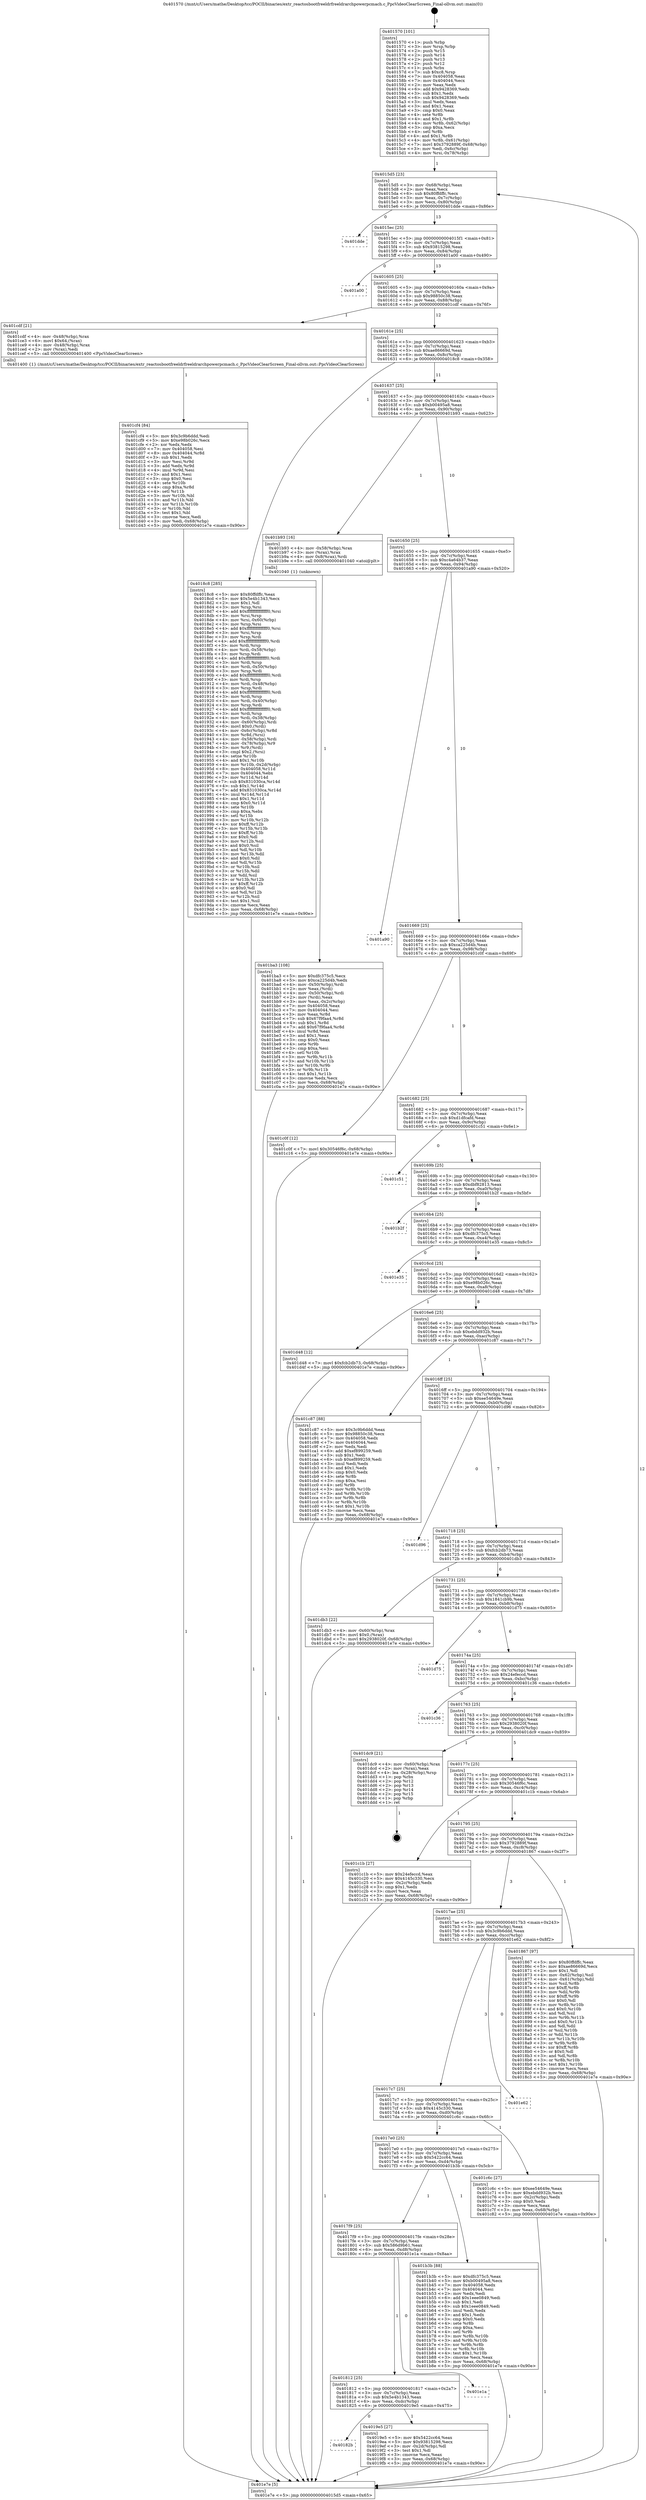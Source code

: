 digraph "0x401570" {
  label = "0x401570 (/mnt/c/Users/mathe/Desktop/tcc/POCII/binaries/extr_reactosbootfreeldrfreeldrarchpowerpcmach.c_PpcVideoClearScreen_Final-ollvm.out::main(0))"
  labelloc = "t"
  node[shape=record]

  Entry [label="",width=0.3,height=0.3,shape=circle,fillcolor=black,style=filled]
  "0x4015d5" [label="{
     0x4015d5 [23]\l
     | [instrs]\l
     &nbsp;&nbsp;0x4015d5 \<+3\>: mov -0x68(%rbp),%eax\l
     &nbsp;&nbsp;0x4015d8 \<+2\>: mov %eax,%ecx\l
     &nbsp;&nbsp;0x4015da \<+6\>: sub $0x80ffdffc,%ecx\l
     &nbsp;&nbsp;0x4015e0 \<+3\>: mov %eax,-0x7c(%rbp)\l
     &nbsp;&nbsp;0x4015e3 \<+3\>: mov %ecx,-0x80(%rbp)\l
     &nbsp;&nbsp;0x4015e6 \<+6\>: je 0000000000401dde \<main+0x86e\>\l
  }"]
  "0x401dde" [label="{
     0x401dde\l
  }", style=dashed]
  "0x4015ec" [label="{
     0x4015ec [25]\l
     | [instrs]\l
     &nbsp;&nbsp;0x4015ec \<+5\>: jmp 00000000004015f1 \<main+0x81\>\l
     &nbsp;&nbsp;0x4015f1 \<+3\>: mov -0x7c(%rbp),%eax\l
     &nbsp;&nbsp;0x4015f4 \<+5\>: sub $0x93815298,%eax\l
     &nbsp;&nbsp;0x4015f9 \<+6\>: mov %eax,-0x84(%rbp)\l
     &nbsp;&nbsp;0x4015ff \<+6\>: je 0000000000401a00 \<main+0x490\>\l
  }"]
  Exit [label="",width=0.3,height=0.3,shape=circle,fillcolor=black,style=filled,peripheries=2]
  "0x401a00" [label="{
     0x401a00\l
  }", style=dashed]
  "0x401605" [label="{
     0x401605 [25]\l
     | [instrs]\l
     &nbsp;&nbsp;0x401605 \<+5\>: jmp 000000000040160a \<main+0x9a\>\l
     &nbsp;&nbsp;0x40160a \<+3\>: mov -0x7c(%rbp),%eax\l
     &nbsp;&nbsp;0x40160d \<+5\>: sub $0x98850c38,%eax\l
     &nbsp;&nbsp;0x401612 \<+6\>: mov %eax,-0x88(%rbp)\l
     &nbsp;&nbsp;0x401618 \<+6\>: je 0000000000401cdf \<main+0x76f\>\l
  }"]
  "0x401cf4" [label="{
     0x401cf4 [84]\l
     | [instrs]\l
     &nbsp;&nbsp;0x401cf4 \<+5\>: mov $0x3c9b6ddd,%edi\l
     &nbsp;&nbsp;0x401cf9 \<+5\>: mov $0xe98b026c,%ecx\l
     &nbsp;&nbsp;0x401cfe \<+2\>: xor %edx,%edx\l
     &nbsp;&nbsp;0x401d00 \<+7\>: mov 0x404058,%esi\l
     &nbsp;&nbsp;0x401d07 \<+8\>: mov 0x404044,%r8d\l
     &nbsp;&nbsp;0x401d0f \<+3\>: sub $0x1,%edx\l
     &nbsp;&nbsp;0x401d12 \<+3\>: mov %esi,%r9d\l
     &nbsp;&nbsp;0x401d15 \<+3\>: add %edx,%r9d\l
     &nbsp;&nbsp;0x401d18 \<+4\>: imul %r9d,%esi\l
     &nbsp;&nbsp;0x401d1c \<+3\>: and $0x1,%esi\l
     &nbsp;&nbsp;0x401d1f \<+3\>: cmp $0x0,%esi\l
     &nbsp;&nbsp;0x401d22 \<+4\>: sete %r10b\l
     &nbsp;&nbsp;0x401d26 \<+4\>: cmp $0xa,%r8d\l
     &nbsp;&nbsp;0x401d2a \<+4\>: setl %r11b\l
     &nbsp;&nbsp;0x401d2e \<+3\>: mov %r10b,%bl\l
     &nbsp;&nbsp;0x401d31 \<+3\>: and %r11b,%bl\l
     &nbsp;&nbsp;0x401d34 \<+3\>: xor %r11b,%r10b\l
     &nbsp;&nbsp;0x401d37 \<+3\>: or %r10b,%bl\l
     &nbsp;&nbsp;0x401d3a \<+3\>: test $0x1,%bl\l
     &nbsp;&nbsp;0x401d3d \<+3\>: cmovne %ecx,%edi\l
     &nbsp;&nbsp;0x401d40 \<+3\>: mov %edi,-0x68(%rbp)\l
     &nbsp;&nbsp;0x401d43 \<+5\>: jmp 0000000000401e7e \<main+0x90e\>\l
  }"]
  "0x401cdf" [label="{
     0x401cdf [21]\l
     | [instrs]\l
     &nbsp;&nbsp;0x401cdf \<+4\>: mov -0x48(%rbp),%rax\l
     &nbsp;&nbsp;0x401ce3 \<+6\>: movl $0x64,(%rax)\l
     &nbsp;&nbsp;0x401ce9 \<+4\>: mov -0x48(%rbp),%rax\l
     &nbsp;&nbsp;0x401ced \<+2\>: mov (%rax),%edi\l
     &nbsp;&nbsp;0x401cef \<+5\>: call 0000000000401400 \<PpcVideoClearScreen\>\l
     | [calls]\l
     &nbsp;&nbsp;0x401400 \{1\} (/mnt/c/Users/mathe/Desktop/tcc/POCII/binaries/extr_reactosbootfreeldrfreeldrarchpowerpcmach.c_PpcVideoClearScreen_Final-ollvm.out::PpcVideoClearScreen)\l
  }"]
  "0x40161e" [label="{
     0x40161e [25]\l
     | [instrs]\l
     &nbsp;&nbsp;0x40161e \<+5\>: jmp 0000000000401623 \<main+0xb3\>\l
     &nbsp;&nbsp;0x401623 \<+3\>: mov -0x7c(%rbp),%eax\l
     &nbsp;&nbsp;0x401626 \<+5\>: sub $0xae86669d,%eax\l
     &nbsp;&nbsp;0x40162b \<+6\>: mov %eax,-0x8c(%rbp)\l
     &nbsp;&nbsp;0x401631 \<+6\>: je 00000000004018c8 \<main+0x358\>\l
  }"]
  "0x401ba3" [label="{
     0x401ba3 [108]\l
     | [instrs]\l
     &nbsp;&nbsp;0x401ba3 \<+5\>: mov $0xdfc375c5,%ecx\l
     &nbsp;&nbsp;0x401ba8 \<+5\>: mov $0xca225d4b,%edx\l
     &nbsp;&nbsp;0x401bad \<+4\>: mov -0x50(%rbp),%rdi\l
     &nbsp;&nbsp;0x401bb1 \<+2\>: mov %eax,(%rdi)\l
     &nbsp;&nbsp;0x401bb3 \<+4\>: mov -0x50(%rbp),%rdi\l
     &nbsp;&nbsp;0x401bb7 \<+2\>: mov (%rdi),%eax\l
     &nbsp;&nbsp;0x401bb9 \<+3\>: mov %eax,-0x2c(%rbp)\l
     &nbsp;&nbsp;0x401bbc \<+7\>: mov 0x404058,%eax\l
     &nbsp;&nbsp;0x401bc3 \<+7\>: mov 0x404044,%esi\l
     &nbsp;&nbsp;0x401bca \<+3\>: mov %eax,%r8d\l
     &nbsp;&nbsp;0x401bcd \<+7\>: sub $0x67f9faa4,%r8d\l
     &nbsp;&nbsp;0x401bd4 \<+4\>: sub $0x1,%r8d\l
     &nbsp;&nbsp;0x401bd8 \<+7\>: add $0x67f9faa4,%r8d\l
     &nbsp;&nbsp;0x401bdf \<+4\>: imul %r8d,%eax\l
     &nbsp;&nbsp;0x401be3 \<+3\>: and $0x1,%eax\l
     &nbsp;&nbsp;0x401be6 \<+3\>: cmp $0x0,%eax\l
     &nbsp;&nbsp;0x401be9 \<+4\>: sete %r9b\l
     &nbsp;&nbsp;0x401bed \<+3\>: cmp $0xa,%esi\l
     &nbsp;&nbsp;0x401bf0 \<+4\>: setl %r10b\l
     &nbsp;&nbsp;0x401bf4 \<+3\>: mov %r9b,%r11b\l
     &nbsp;&nbsp;0x401bf7 \<+3\>: and %r10b,%r11b\l
     &nbsp;&nbsp;0x401bfa \<+3\>: xor %r10b,%r9b\l
     &nbsp;&nbsp;0x401bfd \<+3\>: or %r9b,%r11b\l
     &nbsp;&nbsp;0x401c00 \<+4\>: test $0x1,%r11b\l
     &nbsp;&nbsp;0x401c04 \<+3\>: cmovne %edx,%ecx\l
     &nbsp;&nbsp;0x401c07 \<+3\>: mov %ecx,-0x68(%rbp)\l
     &nbsp;&nbsp;0x401c0a \<+5\>: jmp 0000000000401e7e \<main+0x90e\>\l
  }"]
  "0x4018c8" [label="{
     0x4018c8 [285]\l
     | [instrs]\l
     &nbsp;&nbsp;0x4018c8 \<+5\>: mov $0x80ffdffc,%eax\l
     &nbsp;&nbsp;0x4018cd \<+5\>: mov $0x5e4b1343,%ecx\l
     &nbsp;&nbsp;0x4018d2 \<+2\>: mov $0x1,%dl\l
     &nbsp;&nbsp;0x4018d4 \<+3\>: mov %rsp,%rsi\l
     &nbsp;&nbsp;0x4018d7 \<+4\>: add $0xfffffffffffffff0,%rsi\l
     &nbsp;&nbsp;0x4018db \<+3\>: mov %rsi,%rsp\l
     &nbsp;&nbsp;0x4018de \<+4\>: mov %rsi,-0x60(%rbp)\l
     &nbsp;&nbsp;0x4018e2 \<+3\>: mov %rsp,%rsi\l
     &nbsp;&nbsp;0x4018e5 \<+4\>: add $0xfffffffffffffff0,%rsi\l
     &nbsp;&nbsp;0x4018e9 \<+3\>: mov %rsi,%rsp\l
     &nbsp;&nbsp;0x4018ec \<+3\>: mov %rsp,%rdi\l
     &nbsp;&nbsp;0x4018ef \<+4\>: add $0xfffffffffffffff0,%rdi\l
     &nbsp;&nbsp;0x4018f3 \<+3\>: mov %rdi,%rsp\l
     &nbsp;&nbsp;0x4018f6 \<+4\>: mov %rdi,-0x58(%rbp)\l
     &nbsp;&nbsp;0x4018fa \<+3\>: mov %rsp,%rdi\l
     &nbsp;&nbsp;0x4018fd \<+4\>: add $0xfffffffffffffff0,%rdi\l
     &nbsp;&nbsp;0x401901 \<+3\>: mov %rdi,%rsp\l
     &nbsp;&nbsp;0x401904 \<+4\>: mov %rdi,-0x50(%rbp)\l
     &nbsp;&nbsp;0x401908 \<+3\>: mov %rsp,%rdi\l
     &nbsp;&nbsp;0x40190b \<+4\>: add $0xfffffffffffffff0,%rdi\l
     &nbsp;&nbsp;0x40190f \<+3\>: mov %rdi,%rsp\l
     &nbsp;&nbsp;0x401912 \<+4\>: mov %rdi,-0x48(%rbp)\l
     &nbsp;&nbsp;0x401916 \<+3\>: mov %rsp,%rdi\l
     &nbsp;&nbsp;0x401919 \<+4\>: add $0xfffffffffffffff0,%rdi\l
     &nbsp;&nbsp;0x40191d \<+3\>: mov %rdi,%rsp\l
     &nbsp;&nbsp;0x401920 \<+4\>: mov %rdi,-0x40(%rbp)\l
     &nbsp;&nbsp;0x401924 \<+3\>: mov %rsp,%rdi\l
     &nbsp;&nbsp;0x401927 \<+4\>: add $0xfffffffffffffff0,%rdi\l
     &nbsp;&nbsp;0x40192b \<+3\>: mov %rdi,%rsp\l
     &nbsp;&nbsp;0x40192e \<+4\>: mov %rdi,-0x38(%rbp)\l
     &nbsp;&nbsp;0x401932 \<+4\>: mov -0x60(%rbp),%rdi\l
     &nbsp;&nbsp;0x401936 \<+6\>: movl $0x0,(%rdi)\l
     &nbsp;&nbsp;0x40193c \<+4\>: mov -0x6c(%rbp),%r8d\l
     &nbsp;&nbsp;0x401940 \<+3\>: mov %r8d,(%rsi)\l
     &nbsp;&nbsp;0x401943 \<+4\>: mov -0x58(%rbp),%rdi\l
     &nbsp;&nbsp;0x401947 \<+4\>: mov -0x78(%rbp),%r9\l
     &nbsp;&nbsp;0x40194b \<+3\>: mov %r9,(%rdi)\l
     &nbsp;&nbsp;0x40194e \<+3\>: cmpl $0x2,(%rsi)\l
     &nbsp;&nbsp;0x401951 \<+4\>: setne %r10b\l
     &nbsp;&nbsp;0x401955 \<+4\>: and $0x1,%r10b\l
     &nbsp;&nbsp;0x401959 \<+4\>: mov %r10b,-0x2d(%rbp)\l
     &nbsp;&nbsp;0x40195d \<+8\>: mov 0x404058,%r11d\l
     &nbsp;&nbsp;0x401965 \<+7\>: mov 0x404044,%ebx\l
     &nbsp;&nbsp;0x40196c \<+3\>: mov %r11d,%r14d\l
     &nbsp;&nbsp;0x40196f \<+7\>: sub $0x831030ca,%r14d\l
     &nbsp;&nbsp;0x401976 \<+4\>: sub $0x1,%r14d\l
     &nbsp;&nbsp;0x40197a \<+7\>: add $0x831030ca,%r14d\l
     &nbsp;&nbsp;0x401981 \<+4\>: imul %r14d,%r11d\l
     &nbsp;&nbsp;0x401985 \<+4\>: and $0x1,%r11d\l
     &nbsp;&nbsp;0x401989 \<+4\>: cmp $0x0,%r11d\l
     &nbsp;&nbsp;0x40198d \<+4\>: sete %r10b\l
     &nbsp;&nbsp;0x401991 \<+3\>: cmp $0xa,%ebx\l
     &nbsp;&nbsp;0x401994 \<+4\>: setl %r15b\l
     &nbsp;&nbsp;0x401998 \<+3\>: mov %r10b,%r12b\l
     &nbsp;&nbsp;0x40199b \<+4\>: xor $0xff,%r12b\l
     &nbsp;&nbsp;0x40199f \<+3\>: mov %r15b,%r13b\l
     &nbsp;&nbsp;0x4019a2 \<+4\>: xor $0xff,%r13b\l
     &nbsp;&nbsp;0x4019a6 \<+3\>: xor $0x0,%dl\l
     &nbsp;&nbsp;0x4019a9 \<+3\>: mov %r12b,%sil\l
     &nbsp;&nbsp;0x4019ac \<+4\>: and $0x0,%sil\l
     &nbsp;&nbsp;0x4019b0 \<+3\>: and %dl,%r10b\l
     &nbsp;&nbsp;0x4019b3 \<+3\>: mov %r13b,%dil\l
     &nbsp;&nbsp;0x4019b6 \<+4\>: and $0x0,%dil\l
     &nbsp;&nbsp;0x4019ba \<+3\>: and %dl,%r15b\l
     &nbsp;&nbsp;0x4019bd \<+3\>: or %r10b,%sil\l
     &nbsp;&nbsp;0x4019c0 \<+3\>: or %r15b,%dil\l
     &nbsp;&nbsp;0x4019c3 \<+3\>: xor %dil,%sil\l
     &nbsp;&nbsp;0x4019c6 \<+3\>: or %r13b,%r12b\l
     &nbsp;&nbsp;0x4019c9 \<+4\>: xor $0xff,%r12b\l
     &nbsp;&nbsp;0x4019cd \<+3\>: or $0x0,%dl\l
     &nbsp;&nbsp;0x4019d0 \<+3\>: and %dl,%r12b\l
     &nbsp;&nbsp;0x4019d3 \<+3\>: or %r12b,%sil\l
     &nbsp;&nbsp;0x4019d6 \<+4\>: test $0x1,%sil\l
     &nbsp;&nbsp;0x4019da \<+3\>: cmovne %ecx,%eax\l
     &nbsp;&nbsp;0x4019dd \<+3\>: mov %eax,-0x68(%rbp)\l
     &nbsp;&nbsp;0x4019e0 \<+5\>: jmp 0000000000401e7e \<main+0x90e\>\l
  }"]
  "0x401637" [label="{
     0x401637 [25]\l
     | [instrs]\l
     &nbsp;&nbsp;0x401637 \<+5\>: jmp 000000000040163c \<main+0xcc\>\l
     &nbsp;&nbsp;0x40163c \<+3\>: mov -0x7c(%rbp),%eax\l
     &nbsp;&nbsp;0x40163f \<+5\>: sub $0xb00495a8,%eax\l
     &nbsp;&nbsp;0x401644 \<+6\>: mov %eax,-0x90(%rbp)\l
     &nbsp;&nbsp;0x40164a \<+6\>: je 0000000000401b93 \<main+0x623\>\l
  }"]
  "0x40182b" [label="{
     0x40182b\l
  }", style=dashed]
  "0x401b93" [label="{
     0x401b93 [16]\l
     | [instrs]\l
     &nbsp;&nbsp;0x401b93 \<+4\>: mov -0x58(%rbp),%rax\l
     &nbsp;&nbsp;0x401b97 \<+3\>: mov (%rax),%rax\l
     &nbsp;&nbsp;0x401b9a \<+4\>: mov 0x8(%rax),%rdi\l
     &nbsp;&nbsp;0x401b9e \<+5\>: call 0000000000401040 \<atoi@plt\>\l
     | [calls]\l
     &nbsp;&nbsp;0x401040 \{1\} (unknown)\l
  }"]
  "0x401650" [label="{
     0x401650 [25]\l
     | [instrs]\l
     &nbsp;&nbsp;0x401650 \<+5\>: jmp 0000000000401655 \<main+0xe5\>\l
     &nbsp;&nbsp;0x401655 \<+3\>: mov -0x7c(%rbp),%eax\l
     &nbsp;&nbsp;0x401658 \<+5\>: sub $0xc4a64b37,%eax\l
     &nbsp;&nbsp;0x40165d \<+6\>: mov %eax,-0x94(%rbp)\l
     &nbsp;&nbsp;0x401663 \<+6\>: je 0000000000401a90 \<main+0x520\>\l
  }"]
  "0x4019e5" [label="{
     0x4019e5 [27]\l
     | [instrs]\l
     &nbsp;&nbsp;0x4019e5 \<+5\>: mov $0x5422cc64,%eax\l
     &nbsp;&nbsp;0x4019ea \<+5\>: mov $0x93815298,%ecx\l
     &nbsp;&nbsp;0x4019ef \<+3\>: mov -0x2d(%rbp),%dl\l
     &nbsp;&nbsp;0x4019f2 \<+3\>: test $0x1,%dl\l
     &nbsp;&nbsp;0x4019f5 \<+3\>: cmovne %ecx,%eax\l
     &nbsp;&nbsp;0x4019f8 \<+3\>: mov %eax,-0x68(%rbp)\l
     &nbsp;&nbsp;0x4019fb \<+5\>: jmp 0000000000401e7e \<main+0x90e\>\l
  }"]
  "0x401a90" [label="{
     0x401a90\l
  }", style=dashed]
  "0x401669" [label="{
     0x401669 [25]\l
     | [instrs]\l
     &nbsp;&nbsp;0x401669 \<+5\>: jmp 000000000040166e \<main+0xfe\>\l
     &nbsp;&nbsp;0x40166e \<+3\>: mov -0x7c(%rbp),%eax\l
     &nbsp;&nbsp;0x401671 \<+5\>: sub $0xca225d4b,%eax\l
     &nbsp;&nbsp;0x401676 \<+6\>: mov %eax,-0x98(%rbp)\l
     &nbsp;&nbsp;0x40167c \<+6\>: je 0000000000401c0f \<main+0x69f\>\l
  }"]
  "0x401812" [label="{
     0x401812 [25]\l
     | [instrs]\l
     &nbsp;&nbsp;0x401812 \<+5\>: jmp 0000000000401817 \<main+0x2a7\>\l
     &nbsp;&nbsp;0x401817 \<+3\>: mov -0x7c(%rbp),%eax\l
     &nbsp;&nbsp;0x40181a \<+5\>: sub $0x5e4b1343,%eax\l
     &nbsp;&nbsp;0x40181f \<+6\>: mov %eax,-0xdc(%rbp)\l
     &nbsp;&nbsp;0x401825 \<+6\>: je 00000000004019e5 \<main+0x475\>\l
  }"]
  "0x401c0f" [label="{
     0x401c0f [12]\l
     | [instrs]\l
     &nbsp;&nbsp;0x401c0f \<+7\>: movl $0x30546f6c,-0x68(%rbp)\l
     &nbsp;&nbsp;0x401c16 \<+5\>: jmp 0000000000401e7e \<main+0x90e\>\l
  }"]
  "0x401682" [label="{
     0x401682 [25]\l
     | [instrs]\l
     &nbsp;&nbsp;0x401682 \<+5\>: jmp 0000000000401687 \<main+0x117\>\l
     &nbsp;&nbsp;0x401687 \<+3\>: mov -0x7c(%rbp),%eax\l
     &nbsp;&nbsp;0x40168a \<+5\>: sub $0xd1dfcafd,%eax\l
     &nbsp;&nbsp;0x40168f \<+6\>: mov %eax,-0x9c(%rbp)\l
     &nbsp;&nbsp;0x401695 \<+6\>: je 0000000000401c51 \<main+0x6e1\>\l
  }"]
  "0x401e1a" [label="{
     0x401e1a\l
  }", style=dashed]
  "0x401c51" [label="{
     0x401c51\l
  }", style=dashed]
  "0x40169b" [label="{
     0x40169b [25]\l
     | [instrs]\l
     &nbsp;&nbsp;0x40169b \<+5\>: jmp 00000000004016a0 \<main+0x130\>\l
     &nbsp;&nbsp;0x4016a0 \<+3\>: mov -0x7c(%rbp),%eax\l
     &nbsp;&nbsp;0x4016a3 \<+5\>: sub $0xdbf82813,%eax\l
     &nbsp;&nbsp;0x4016a8 \<+6\>: mov %eax,-0xa0(%rbp)\l
     &nbsp;&nbsp;0x4016ae \<+6\>: je 0000000000401b2f \<main+0x5bf\>\l
  }"]
  "0x4017f9" [label="{
     0x4017f9 [25]\l
     | [instrs]\l
     &nbsp;&nbsp;0x4017f9 \<+5\>: jmp 00000000004017fe \<main+0x28e\>\l
     &nbsp;&nbsp;0x4017fe \<+3\>: mov -0x7c(%rbp),%eax\l
     &nbsp;&nbsp;0x401801 \<+5\>: sub $0x586d9b61,%eax\l
     &nbsp;&nbsp;0x401806 \<+6\>: mov %eax,-0xd8(%rbp)\l
     &nbsp;&nbsp;0x40180c \<+6\>: je 0000000000401e1a \<main+0x8aa\>\l
  }"]
  "0x401b2f" [label="{
     0x401b2f\l
  }", style=dashed]
  "0x4016b4" [label="{
     0x4016b4 [25]\l
     | [instrs]\l
     &nbsp;&nbsp;0x4016b4 \<+5\>: jmp 00000000004016b9 \<main+0x149\>\l
     &nbsp;&nbsp;0x4016b9 \<+3\>: mov -0x7c(%rbp),%eax\l
     &nbsp;&nbsp;0x4016bc \<+5\>: sub $0xdfc375c5,%eax\l
     &nbsp;&nbsp;0x4016c1 \<+6\>: mov %eax,-0xa4(%rbp)\l
     &nbsp;&nbsp;0x4016c7 \<+6\>: je 0000000000401e35 \<main+0x8c5\>\l
  }"]
  "0x401b3b" [label="{
     0x401b3b [88]\l
     | [instrs]\l
     &nbsp;&nbsp;0x401b3b \<+5\>: mov $0xdfc375c5,%eax\l
     &nbsp;&nbsp;0x401b40 \<+5\>: mov $0xb00495a8,%ecx\l
     &nbsp;&nbsp;0x401b45 \<+7\>: mov 0x404058,%edx\l
     &nbsp;&nbsp;0x401b4c \<+7\>: mov 0x404044,%esi\l
     &nbsp;&nbsp;0x401b53 \<+2\>: mov %edx,%edi\l
     &nbsp;&nbsp;0x401b55 \<+6\>: add $0x1eee0849,%edi\l
     &nbsp;&nbsp;0x401b5b \<+3\>: sub $0x1,%edi\l
     &nbsp;&nbsp;0x401b5e \<+6\>: sub $0x1eee0849,%edi\l
     &nbsp;&nbsp;0x401b64 \<+3\>: imul %edi,%edx\l
     &nbsp;&nbsp;0x401b67 \<+3\>: and $0x1,%edx\l
     &nbsp;&nbsp;0x401b6a \<+3\>: cmp $0x0,%edx\l
     &nbsp;&nbsp;0x401b6d \<+4\>: sete %r8b\l
     &nbsp;&nbsp;0x401b71 \<+3\>: cmp $0xa,%esi\l
     &nbsp;&nbsp;0x401b74 \<+4\>: setl %r9b\l
     &nbsp;&nbsp;0x401b78 \<+3\>: mov %r8b,%r10b\l
     &nbsp;&nbsp;0x401b7b \<+3\>: and %r9b,%r10b\l
     &nbsp;&nbsp;0x401b7e \<+3\>: xor %r9b,%r8b\l
     &nbsp;&nbsp;0x401b81 \<+3\>: or %r8b,%r10b\l
     &nbsp;&nbsp;0x401b84 \<+4\>: test $0x1,%r10b\l
     &nbsp;&nbsp;0x401b88 \<+3\>: cmovne %ecx,%eax\l
     &nbsp;&nbsp;0x401b8b \<+3\>: mov %eax,-0x68(%rbp)\l
     &nbsp;&nbsp;0x401b8e \<+5\>: jmp 0000000000401e7e \<main+0x90e\>\l
  }"]
  "0x401e35" [label="{
     0x401e35\l
  }", style=dashed]
  "0x4016cd" [label="{
     0x4016cd [25]\l
     | [instrs]\l
     &nbsp;&nbsp;0x4016cd \<+5\>: jmp 00000000004016d2 \<main+0x162\>\l
     &nbsp;&nbsp;0x4016d2 \<+3\>: mov -0x7c(%rbp),%eax\l
     &nbsp;&nbsp;0x4016d5 \<+5\>: sub $0xe98b026c,%eax\l
     &nbsp;&nbsp;0x4016da \<+6\>: mov %eax,-0xa8(%rbp)\l
     &nbsp;&nbsp;0x4016e0 \<+6\>: je 0000000000401d48 \<main+0x7d8\>\l
  }"]
  "0x4017e0" [label="{
     0x4017e0 [25]\l
     | [instrs]\l
     &nbsp;&nbsp;0x4017e0 \<+5\>: jmp 00000000004017e5 \<main+0x275\>\l
     &nbsp;&nbsp;0x4017e5 \<+3\>: mov -0x7c(%rbp),%eax\l
     &nbsp;&nbsp;0x4017e8 \<+5\>: sub $0x5422cc64,%eax\l
     &nbsp;&nbsp;0x4017ed \<+6\>: mov %eax,-0xd4(%rbp)\l
     &nbsp;&nbsp;0x4017f3 \<+6\>: je 0000000000401b3b \<main+0x5cb\>\l
  }"]
  "0x401d48" [label="{
     0x401d48 [12]\l
     | [instrs]\l
     &nbsp;&nbsp;0x401d48 \<+7\>: movl $0xfcb2db73,-0x68(%rbp)\l
     &nbsp;&nbsp;0x401d4f \<+5\>: jmp 0000000000401e7e \<main+0x90e\>\l
  }"]
  "0x4016e6" [label="{
     0x4016e6 [25]\l
     | [instrs]\l
     &nbsp;&nbsp;0x4016e6 \<+5\>: jmp 00000000004016eb \<main+0x17b\>\l
     &nbsp;&nbsp;0x4016eb \<+3\>: mov -0x7c(%rbp),%eax\l
     &nbsp;&nbsp;0x4016ee \<+5\>: sub $0xebdd932b,%eax\l
     &nbsp;&nbsp;0x4016f3 \<+6\>: mov %eax,-0xac(%rbp)\l
     &nbsp;&nbsp;0x4016f9 \<+6\>: je 0000000000401c87 \<main+0x717\>\l
  }"]
  "0x401c6c" [label="{
     0x401c6c [27]\l
     | [instrs]\l
     &nbsp;&nbsp;0x401c6c \<+5\>: mov $0xee54649e,%eax\l
     &nbsp;&nbsp;0x401c71 \<+5\>: mov $0xebdd932b,%ecx\l
     &nbsp;&nbsp;0x401c76 \<+3\>: mov -0x2c(%rbp),%edx\l
     &nbsp;&nbsp;0x401c79 \<+3\>: cmp $0x0,%edx\l
     &nbsp;&nbsp;0x401c7c \<+3\>: cmove %ecx,%eax\l
     &nbsp;&nbsp;0x401c7f \<+3\>: mov %eax,-0x68(%rbp)\l
     &nbsp;&nbsp;0x401c82 \<+5\>: jmp 0000000000401e7e \<main+0x90e\>\l
  }"]
  "0x401c87" [label="{
     0x401c87 [88]\l
     | [instrs]\l
     &nbsp;&nbsp;0x401c87 \<+5\>: mov $0x3c9b6ddd,%eax\l
     &nbsp;&nbsp;0x401c8c \<+5\>: mov $0x98850c38,%ecx\l
     &nbsp;&nbsp;0x401c91 \<+7\>: mov 0x404058,%edx\l
     &nbsp;&nbsp;0x401c98 \<+7\>: mov 0x404044,%esi\l
     &nbsp;&nbsp;0x401c9f \<+2\>: mov %edx,%edi\l
     &nbsp;&nbsp;0x401ca1 \<+6\>: add $0xef899259,%edi\l
     &nbsp;&nbsp;0x401ca7 \<+3\>: sub $0x1,%edi\l
     &nbsp;&nbsp;0x401caa \<+6\>: sub $0xef899259,%edi\l
     &nbsp;&nbsp;0x401cb0 \<+3\>: imul %edi,%edx\l
     &nbsp;&nbsp;0x401cb3 \<+3\>: and $0x1,%edx\l
     &nbsp;&nbsp;0x401cb6 \<+3\>: cmp $0x0,%edx\l
     &nbsp;&nbsp;0x401cb9 \<+4\>: sete %r8b\l
     &nbsp;&nbsp;0x401cbd \<+3\>: cmp $0xa,%esi\l
     &nbsp;&nbsp;0x401cc0 \<+4\>: setl %r9b\l
     &nbsp;&nbsp;0x401cc4 \<+3\>: mov %r8b,%r10b\l
     &nbsp;&nbsp;0x401cc7 \<+3\>: and %r9b,%r10b\l
     &nbsp;&nbsp;0x401cca \<+3\>: xor %r9b,%r8b\l
     &nbsp;&nbsp;0x401ccd \<+3\>: or %r8b,%r10b\l
     &nbsp;&nbsp;0x401cd0 \<+4\>: test $0x1,%r10b\l
     &nbsp;&nbsp;0x401cd4 \<+3\>: cmovne %ecx,%eax\l
     &nbsp;&nbsp;0x401cd7 \<+3\>: mov %eax,-0x68(%rbp)\l
     &nbsp;&nbsp;0x401cda \<+5\>: jmp 0000000000401e7e \<main+0x90e\>\l
  }"]
  "0x4016ff" [label="{
     0x4016ff [25]\l
     | [instrs]\l
     &nbsp;&nbsp;0x4016ff \<+5\>: jmp 0000000000401704 \<main+0x194\>\l
     &nbsp;&nbsp;0x401704 \<+3\>: mov -0x7c(%rbp),%eax\l
     &nbsp;&nbsp;0x401707 \<+5\>: sub $0xee54649e,%eax\l
     &nbsp;&nbsp;0x40170c \<+6\>: mov %eax,-0xb0(%rbp)\l
     &nbsp;&nbsp;0x401712 \<+6\>: je 0000000000401d96 \<main+0x826\>\l
  }"]
  "0x4017c7" [label="{
     0x4017c7 [25]\l
     | [instrs]\l
     &nbsp;&nbsp;0x4017c7 \<+5\>: jmp 00000000004017cc \<main+0x25c\>\l
     &nbsp;&nbsp;0x4017cc \<+3\>: mov -0x7c(%rbp),%eax\l
     &nbsp;&nbsp;0x4017cf \<+5\>: sub $0x4145c330,%eax\l
     &nbsp;&nbsp;0x4017d4 \<+6\>: mov %eax,-0xd0(%rbp)\l
     &nbsp;&nbsp;0x4017da \<+6\>: je 0000000000401c6c \<main+0x6fc\>\l
  }"]
  "0x401d96" [label="{
     0x401d96\l
  }", style=dashed]
  "0x401718" [label="{
     0x401718 [25]\l
     | [instrs]\l
     &nbsp;&nbsp;0x401718 \<+5\>: jmp 000000000040171d \<main+0x1ad\>\l
     &nbsp;&nbsp;0x40171d \<+3\>: mov -0x7c(%rbp),%eax\l
     &nbsp;&nbsp;0x401720 \<+5\>: sub $0xfcb2db73,%eax\l
     &nbsp;&nbsp;0x401725 \<+6\>: mov %eax,-0xb4(%rbp)\l
     &nbsp;&nbsp;0x40172b \<+6\>: je 0000000000401db3 \<main+0x843\>\l
  }"]
  "0x401e62" [label="{
     0x401e62\l
  }", style=dashed]
  "0x401db3" [label="{
     0x401db3 [22]\l
     | [instrs]\l
     &nbsp;&nbsp;0x401db3 \<+4\>: mov -0x60(%rbp),%rax\l
     &nbsp;&nbsp;0x401db7 \<+6\>: movl $0x0,(%rax)\l
     &nbsp;&nbsp;0x401dbd \<+7\>: movl $0x2938020f,-0x68(%rbp)\l
     &nbsp;&nbsp;0x401dc4 \<+5\>: jmp 0000000000401e7e \<main+0x90e\>\l
  }"]
  "0x401731" [label="{
     0x401731 [25]\l
     | [instrs]\l
     &nbsp;&nbsp;0x401731 \<+5\>: jmp 0000000000401736 \<main+0x1c6\>\l
     &nbsp;&nbsp;0x401736 \<+3\>: mov -0x7c(%rbp),%eax\l
     &nbsp;&nbsp;0x401739 \<+5\>: sub $0x1841cb9b,%eax\l
     &nbsp;&nbsp;0x40173e \<+6\>: mov %eax,-0xb8(%rbp)\l
     &nbsp;&nbsp;0x401744 \<+6\>: je 0000000000401d75 \<main+0x805\>\l
  }"]
  "0x401570" [label="{
     0x401570 [101]\l
     | [instrs]\l
     &nbsp;&nbsp;0x401570 \<+1\>: push %rbp\l
     &nbsp;&nbsp;0x401571 \<+3\>: mov %rsp,%rbp\l
     &nbsp;&nbsp;0x401574 \<+2\>: push %r15\l
     &nbsp;&nbsp;0x401576 \<+2\>: push %r14\l
     &nbsp;&nbsp;0x401578 \<+2\>: push %r13\l
     &nbsp;&nbsp;0x40157a \<+2\>: push %r12\l
     &nbsp;&nbsp;0x40157c \<+1\>: push %rbx\l
     &nbsp;&nbsp;0x40157d \<+7\>: sub $0xc8,%rsp\l
     &nbsp;&nbsp;0x401584 \<+7\>: mov 0x404058,%eax\l
     &nbsp;&nbsp;0x40158b \<+7\>: mov 0x404044,%ecx\l
     &nbsp;&nbsp;0x401592 \<+2\>: mov %eax,%edx\l
     &nbsp;&nbsp;0x401594 \<+6\>: add $0x9428369,%edx\l
     &nbsp;&nbsp;0x40159a \<+3\>: sub $0x1,%edx\l
     &nbsp;&nbsp;0x40159d \<+6\>: sub $0x9428369,%edx\l
     &nbsp;&nbsp;0x4015a3 \<+3\>: imul %edx,%eax\l
     &nbsp;&nbsp;0x4015a6 \<+3\>: and $0x1,%eax\l
     &nbsp;&nbsp;0x4015a9 \<+3\>: cmp $0x0,%eax\l
     &nbsp;&nbsp;0x4015ac \<+4\>: sete %r8b\l
     &nbsp;&nbsp;0x4015b0 \<+4\>: and $0x1,%r8b\l
     &nbsp;&nbsp;0x4015b4 \<+4\>: mov %r8b,-0x62(%rbp)\l
     &nbsp;&nbsp;0x4015b8 \<+3\>: cmp $0xa,%ecx\l
     &nbsp;&nbsp;0x4015bb \<+4\>: setl %r8b\l
     &nbsp;&nbsp;0x4015bf \<+4\>: and $0x1,%r8b\l
     &nbsp;&nbsp;0x4015c3 \<+4\>: mov %r8b,-0x61(%rbp)\l
     &nbsp;&nbsp;0x4015c7 \<+7\>: movl $0x3792889f,-0x68(%rbp)\l
     &nbsp;&nbsp;0x4015ce \<+3\>: mov %edi,-0x6c(%rbp)\l
     &nbsp;&nbsp;0x4015d1 \<+4\>: mov %rsi,-0x78(%rbp)\l
  }"]
  "0x401d75" [label="{
     0x401d75\l
  }", style=dashed]
  "0x40174a" [label="{
     0x40174a [25]\l
     | [instrs]\l
     &nbsp;&nbsp;0x40174a \<+5\>: jmp 000000000040174f \<main+0x1df\>\l
     &nbsp;&nbsp;0x40174f \<+3\>: mov -0x7c(%rbp),%eax\l
     &nbsp;&nbsp;0x401752 \<+5\>: sub $0x24efeccd,%eax\l
     &nbsp;&nbsp;0x401757 \<+6\>: mov %eax,-0xbc(%rbp)\l
     &nbsp;&nbsp;0x40175d \<+6\>: je 0000000000401c36 \<main+0x6c6\>\l
  }"]
  "0x401e7e" [label="{
     0x401e7e [5]\l
     | [instrs]\l
     &nbsp;&nbsp;0x401e7e \<+5\>: jmp 00000000004015d5 \<main+0x65\>\l
  }"]
  "0x401c36" [label="{
     0x401c36\l
  }", style=dashed]
  "0x401763" [label="{
     0x401763 [25]\l
     | [instrs]\l
     &nbsp;&nbsp;0x401763 \<+5\>: jmp 0000000000401768 \<main+0x1f8\>\l
     &nbsp;&nbsp;0x401768 \<+3\>: mov -0x7c(%rbp),%eax\l
     &nbsp;&nbsp;0x40176b \<+5\>: sub $0x2938020f,%eax\l
     &nbsp;&nbsp;0x401770 \<+6\>: mov %eax,-0xc0(%rbp)\l
     &nbsp;&nbsp;0x401776 \<+6\>: je 0000000000401dc9 \<main+0x859\>\l
  }"]
  "0x4017ae" [label="{
     0x4017ae [25]\l
     | [instrs]\l
     &nbsp;&nbsp;0x4017ae \<+5\>: jmp 00000000004017b3 \<main+0x243\>\l
     &nbsp;&nbsp;0x4017b3 \<+3\>: mov -0x7c(%rbp),%eax\l
     &nbsp;&nbsp;0x4017b6 \<+5\>: sub $0x3c9b6ddd,%eax\l
     &nbsp;&nbsp;0x4017bb \<+6\>: mov %eax,-0xcc(%rbp)\l
     &nbsp;&nbsp;0x4017c1 \<+6\>: je 0000000000401e62 \<main+0x8f2\>\l
  }"]
  "0x401dc9" [label="{
     0x401dc9 [21]\l
     | [instrs]\l
     &nbsp;&nbsp;0x401dc9 \<+4\>: mov -0x60(%rbp),%rax\l
     &nbsp;&nbsp;0x401dcd \<+2\>: mov (%rax),%eax\l
     &nbsp;&nbsp;0x401dcf \<+4\>: lea -0x28(%rbp),%rsp\l
     &nbsp;&nbsp;0x401dd3 \<+1\>: pop %rbx\l
     &nbsp;&nbsp;0x401dd4 \<+2\>: pop %r12\l
     &nbsp;&nbsp;0x401dd6 \<+2\>: pop %r13\l
     &nbsp;&nbsp;0x401dd8 \<+2\>: pop %r14\l
     &nbsp;&nbsp;0x401dda \<+2\>: pop %r15\l
     &nbsp;&nbsp;0x401ddc \<+1\>: pop %rbp\l
     &nbsp;&nbsp;0x401ddd \<+1\>: ret\l
  }"]
  "0x40177c" [label="{
     0x40177c [25]\l
     | [instrs]\l
     &nbsp;&nbsp;0x40177c \<+5\>: jmp 0000000000401781 \<main+0x211\>\l
     &nbsp;&nbsp;0x401781 \<+3\>: mov -0x7c(%rbp),%eax\l
     &nbsp;&nbsp;0x401784 \<+5\>: sub $0x30546f6c,%eax\l
     &nbsp;&nbsp;0x401789 \<+6\>: mov %eax,-0xc4(%rbp)\l
     &nbsp;&nbsp;0x40178f \<+6\>: je 0000000000401c1b \<main+0x6ab\>\l
  }"]
  "0x401867" [label="{
     0x401867 [97]\l
     | [instrs]\l
     &nbsp;&nbsp;0x401867 \<+5\>: mov $0x80ffdffc,%eax\l
     &nbsp;&nbsp;0x40186c \<+5\>: mov $0xae86669d,%ecx\l
     &nbsp;&nbsp;0x401871 \<+2\>: mov $0x1,%dl\l
     &nbsp;&nbsp;0x401873 \<+4\>: mov -0x62(%rbp),%sil\l
     &nbsp;&nbsp;0x401877 \<+4\>: mov -0x61(%rbp),%dil\l
     &nbsp;&nbsp;0x40187b \<+3\>: mov %sil,%r8b\l
     &nbsp;&nbsp;0x40187e \<+4\>: xor $0xff,%r8b\l
     &nbsp;&nbsp;0x401882 \<+3\>: mov %dil,%r9b\l
     &nbsp;&nbsp;0x401885 \<+4\>: xor $0xff,%r9b\l
     &nbsp;&nbsp;0x401889 \<+3\>: xor $0x0,%dl\l
     &nbsp;&nbsp;0x40188c \<+3\>: mov %r8b,%r10b\l
     &nbsp;&nbsp;0x40188f \<+4\>: and $0x0,%r10b\l
     &nbsp;&nbsp;0x401893 \<+3\>: and %dl,%sil\l
     &nbsp;&nbsp;0x401896 \<+3\>: mov %r9b,%r11b\l
     &nbsp;&nbsp;0x401899 \<+4\>: and $0x0,%r11b\l
     &nbsp;&nbsp;0x40189d \<+3\>: and %dl,%dil\l
     &nbsp;&nbsp;0x4018a0 \<+3\>: or %sil,%r10b\l
     &nbsp;&nbsp;0x4018a3 \<+3\>: or %dil,%r11b\l
     &nbsp;&nbsp;0x4018a6 \<+3\>: xor %r11b,%r10b\l
     &nbsp;&nbsp;0x4018a9 \<+3\>: or %r9b,%r8b\l
     &nbsp;&nbsp;0x4018ac \<+4\>: xor $0xff,%r8b\l
     &nbsp;&nbsp;0x4018b0 \<+3\>: or $0x0,%dl\l
     &nbsp;&nbsp;0x4018b3 \<+3\>: and %dl,%r8b\l
     &nbsp;&nbsp;0x4018b6 \<+3\>: or %r8b,%r10b\l
     &nbsp;&nbsp;0x4018b9 \<+4\>: test $0x1,%r10b\l
     &nbsp;&nbsp;0x4018bd \<+3\>: cmovne %ecx,%eax\l
     &nbsp;&nbsp;0x4018c0 \<+3\>: mov %eax,-0x68(%rbp)\l
     &nbsp;&nbsp;0x4018c3 \<+5\>: jmp 0000000000401e7e \<main+0x90e\>\l
  }"]
  "0x401c1b" [label="{
     0x401c1b [27]\l
     | [instrs]\l
     &nbsp;&nbsp;0x401c1b \<+5\>: mov $0x24efeccd,%eax\l
     &nbsp;&nbsp;0x401c20 \<+5\>: mov $0x4145c330,%ecx\l
     &nbsp;&nbsp;0x401c25 \<+3\>: mov -0x2c(%rbp),%edx\l
     &nbsp;&nbsp;0x401c28 \<+3\>: cmp $0x1,%edx\l
     &nbsp;&nbsp;0x401c2b \<+3\>: cmovl %ecx,%eax\l
     &nbsp;&nbsp;0x401c2e \<+3\>: mov %eax,-0x68(%rbp)\l
     &nbsp;&nbsp;0x401c31 \<+5\>: jmp 0000000000401e7e \<main+0x90e\>\l
  }"]
  "0x401795" [label="{
     0x401795 [25]\l
     | [instrs]\l
     &nbsp;&nbsp;0x401795 \<+5\>: jmp 000000000040179a \<main+0x22a\>\l
     &nbsp;&nbsp;0x40179a \<+3\>: mov -0x7c(%rbp),%eax\l
     &nbsp;&nbsp;0x40179d \<+5\>: sub $0x3792889f,%eax\l
     &nbsp;&nbsp;0x4017a2 \<+6\>: mov %eax,-0xc8(%rbp)\l
     &nbsp;&nbsp;0x4017a8 \<+6\>: je 0000000000401867 \<main+0x2f7\>\l
  }"]
  Entry -> "0x401570" [label=" 1"]
  "0x4015d5" -> "0x401dde" [label=" 0"]
  "0x4015d5" -> "0x4015ec" [label=" 13"]
  "0x401dc9" -> Exit [label=" 1"]
  "0x4015ec" -> "0x401a00" [label=" 0"]
  "0x4015ec" -> "0x401605" [label=" 13"]
  "0x401db3" -> "0x401e7e" [label=" 1"]
  "0x401605" -> "0x401cdf" [label=" 1"]
  "0x401605" -> "0x40161e" [label=" 12"]
  "0x401d48" -> "0x401e7e" [label=" 1"]
  "0x40161e" -> "0x4018c8" [label=" 1"]
  "0x40161e" -> "0x401637" [label=" 11"]
  "0x401cf4" -> "0x401e7e" [label=" 1"]
  "0x401637" -> "0x401b93" [label=" 1"]
  "0x401637" -> "0x401650" [label=" 10"]
  "0x401cdf" -> "0x401cf4" [label=" 1"]
  "0x401650" -> "0x401a90" [label=" 0"]
  "0x401650" -> "0x401669" [label=" 10"]
  "0x401c87" -> "0x401e7e" [label=" 1"]
  "0x401669" -> "0x401c0f" [label=" 1"]
  "0x401669" -> "0x401682" [label=" 9"]
  "0x401c1b" -> "0x401e7e" [label=" 1"]
  "0x401682" -> "0x401c51" [label=" 0"]
  "0x401682" -> "0x40169b" [label=" 9"]
  "0x401c0f" -> "0x401e7e" [label=" 1"]
  "0x40169b" -> "0x401b2f" [label=" 0"]
  "0x40169b" -> "0x4016b4" [label=" 9"]
  "0x401b93" -> "0x401ba3" [label=" 1"]
  "0x4016b4" -> "0x401e35" [label=" 0"]
  "0x4016b4" -> "0x4016cd" [label=" 9"]
  "0x401b3b" -> "0x401e7e" [label=" 1"]
  "0x4016cd" -> "0x401d48" [label=" 1"]
  "0x4016cd" -> "0x4016e6" [label=" 8"]
  "0x401812" -> "0x40182b" [label=" 0"]
  "0x4016e6" -> "0x401c87" [label=" 1"]
  "0x4016e6" -> "0x4016ff" [label=" 7"]
  "0x401812" -> "0x4019e5" [label=" 1"]
  "0x4016ff" -> "0x401d96" [label=" 0"]
  "0x4016ff" -> "0x401718" [label=" 7"]
  "0x4017f9" -> "0x401812" [label=" 1"]
  "0x401718" -> "0x401db3" [label=" 1"]
  "0x401718" -> "0x401731" [label=" 6"]
  "0x4017f9" -> "0x401e1a" [label=" 0"]
  "0x401731" -> "0x401d75" [label=" 0"]
  "0x401731" -> "0x40174a" [label=" 6"]
  "0x4017e0" -> "0x401b3b" [label=" 1"]
  "0x40174a" -> "0x401c36" [label=" 0"]
  "0x40174a" -> "0x401763" [label=" 6"]
  "0x4019e5" -> "0x401e7e" [label=" 1"]
  "0x401763" -> "0x401dc9" [label=" 1"]
  "0x401763" -> "0x40177c" [label=" 5"]
  "0x4017c7" -> "0x4017e0" [label=" 2"]
  "0x40177c" -> "0x401c1b" [label=" 1"]
  "0x40177c" -> "0x401795" [label=" 4"]
  "0x4017c7" -> "0x401c6c" [label=" 1"]
  "0x401795" -> "0x401867" [label=" 1"]
  "0x401795" -> "0x4017ae" [label=" 3"]
  "0x401867" -> "0x401e7e" [label=" 1"]
  "0x401570" -> "0x4015d5" [label=" 1"]
  "0x401e7e" -> "0x4015d5" [label=" 12"]
  "0x4017e0" -> "0x4017f9" [label=" 1"]
  "0x4018c8" -> "0x401e7e" [label=" 1"]
  "0x401ba3" -> "0x401e7e" [label=" 1"]
  "0x4017ae" -> "0x401e62" [label=" 0"]
  "0x4017ae" -> "0x4017c7" [label=" 3"]
  "0x401c6c" -> "0x401e7e" [label=" 1"]
}
